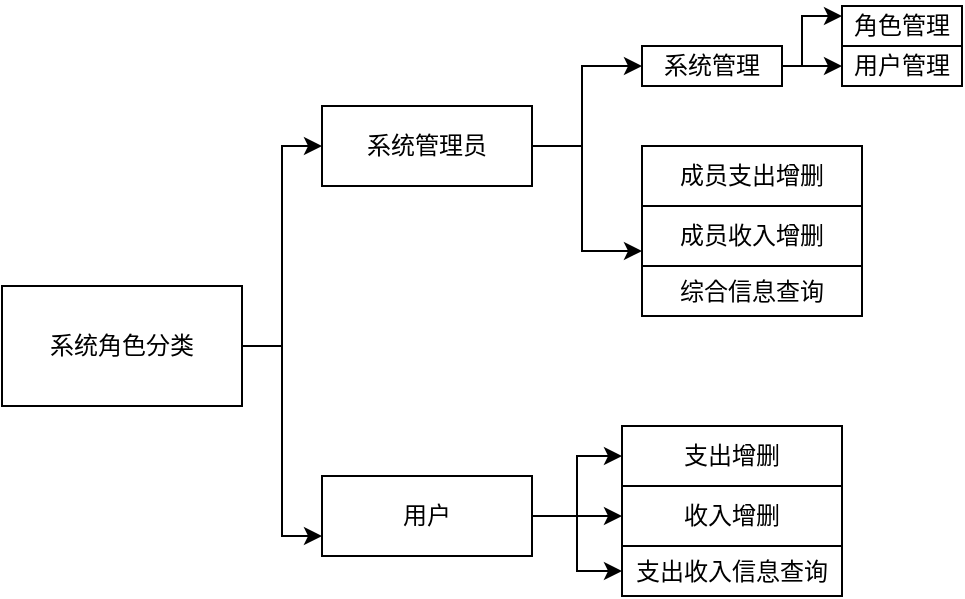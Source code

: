 <mxfile version="20.2.3" type="device"><diagram id="jcVxJ2mAlrjXUOfsxJUv" name="Page-1"><mxGraphModel dx="908" dy="596" grid="1" gridSize="10" guides="1" tooltips="1" connect="1" arrows="1" fold="1" page="1" pageScale="1" pageWidth="850" pageHeight="1100" math="0" shadow="0"><root><mxCell id="0"/><mxCell id="1" parent="0"/><mxCell id="hdWjWRT1kwjp4Hc_0IYh-14" style="edgeStyle=orthogonalEdgeStyle;rounded=0;orthogonalLoop=1;jettySize=auto;html=1;exitX=1;exitY=0.5;exitDx=0;exitDy=0;entryX=0;entryY=0.5;entryDx=0;entryDy=0;" parent="1" source="hdWjWRT1kwjp4Hc_0IYh-1" target="hdWjWRT1kwjp4Hc_0IYh-4" edge="1"><mxGeometry relative="1" as="geometry"/></mxCell><mxCell id="hdWjWRT1kwjp4Hc_0IYh-24" style="edgeStyle=orthogonalEdgeStyle;rounded=0;orthogonalLoop=1;jettySize=auto;html=1;exitX=1;exitY=0.5;exitDx=0;exitDy=0;entryX=0;entryY=0.75;entryDx=0;entryDy=0;" parent="1" source="hdWjWRT1kwjp4Hc_0IYh-1" target="hdWjWRT1kwjp4Hc_0IYh-16" edge="1"><mxGeometry relative="1" as="geometry"/></mxCell><mxCell id="hdWjWRT1kwjp4Hc_0IYh-1" value="系统角色分类" style="rounded=0;whiteSpace=wrap;html=1;" parent="1" vertex="1"><mxGeometry x="160" y="160" width="120" height="60" as="geometry"/></mxCell><mxCell id="hdWjWRT1kwjp4Hc_0IYh-13" style="edgeStyle=orthogonalEdgeStyle;rounded=0;orthogonalLoop=1;jettySize=auto;html=1;exitX=1;exitY=0.5;exitDx=0;exitDy=0;entryX=0;entryY=0.5;entryDx=0;entryDy=0;" parent="1" source="hdWjWRT1kwjp4Hc_0IYh-4" target="hdWjWRT1kwjp4Hc_0IYh-6" edge="1"><mxGeometry relative="1" as="geometry"><Array as="points"><mxPoint x="450" y="90"/><mxPoint x="450" y="50"/></Array></mxGeometry></mxCell><mxCell id="fiRREoQHX4UvIjG7kA35-7" style="edgeStyle=orthogonalEdgeStyle;rounded=0;orthogonalLoop=1;jettySize=auto;html=1;exitX=1;exitY=0.5;exitDx=0;exitDy=0;entryX=0;entryY=0.75;entryDx=0;entryDy=0;" edge="1" parent="1" source="hdWjWRT1kwjp4Hc_0IYh-4" target="fiRREoQHX4UvIjG7kA35-5"><mxGeometry relative="1" as="geometry"><Array as="points"><mxPoint x="450" y="90"/><mxPoint x="450" y="143"/></Array></mxGeometry></mxCell><mxCell id="hdWjWRT1kwjp4Hc_0IYh-4" value="系统管理员" style="rounded=0;whiteSpace=wrap;html=1;" parent="1" vertex="1"><mxGeometry x="320" y="70" width="105" height="40" as="geometry"/></mxCell><mxCell id="hdWjWRT1kwjp4Hc_0IYh-11" value="" style="group" parent="1" vertex="1" connectable="0"><mxGeometry x="480" y="20" width="160" height="40" as="geometry"/></mxCell><mxCell id="hdWjWRT1kwjp4Hc_0IYh-6" value="系统管理" style="rounded=0;whiteSpace=wrap;html=1;" parent="hdWjWRT1kwjp4Hc_0IYh-11" vertex="1"><mxGeometry y="20" width="70" height="20" as="geometry"/></mxCell><mxCell id="hdWjWRT1kwjp4Hc_0IYh-7" value="角色管理" style="rounded=0;whiteSpace=wrap;html=1;" parent="hdWjWRT1kwjp4Hc_0IYh-11" vertex="1"><mxGeometry x="100" width="60" height="20" as="geometry"/></mxCell><mxCell id="hdWjWRT1kwjp4Hc_0IYh-9" style="edgeStyle=orthogonalEdgeStyle;rounded=0;orthogonalLoop=1;jettySize=auto;html=1;exitX=1;exitY=0.5;exitDx=0;exitDy=0;entryX=0;entryY=0.25;entryDx=0;entryDy=0;" parent="hdWjWRT1kwjp4Hc_0IYh-11" source="hdWjWRT1kwjp4Hc_0IYh-6" target="hdWjWRT1kwjp4Hc_0IYh-7" edge="1"><mxGeometry relative="1" as="geometry"><Array as="points"><mxPoint x="80" y="30"/><mxPoint x="80" y="5"/></Array></mxGeometry></mxCell><mxCell id="hdWjWRT1kwjp4Hc_0IYh-8" value="用户管理" style="rounded=0;whiteSpace=wrap;html=1;" parent="hdWjWRT1kwjp4Hc_0IYh-11" vertex="1"><mxGeometry x="100" y="20" width="60" height="20" as="geometry"/></mxCell><mxCell id="hdWjWRT1kwjp4Hc_0IYh-10" style="edgeStyle=orthogonalEdgeStyle;rounded=0;orthogonalLoop=1;jettySize=auto;html=1;exitX=1;exitY=0.5;exitDx=0;exitDy=0;entryX=0;entryY=0.5;entryDx=0;entryDy=0;" parent="hdWjWRT1kwjp4Hc_0IYh-11" source="hdWjWRT1kwjp4Hc_0IYh-6" target="hdWjWRT1kwjp4Hc_0IYh-8" edge="1"><mxGeometry relative="1" as="geometry"><Array as="points"><mxPoint x="80" y="30"/><mxPoint x="80" y="30"/></Array></mxGeometry></mxCell><mxCell id="hdWjWRT1kwjp4Hc_0IYh-25" value="" style="group" parent="1" vertex="1" connectable="0"><mxGeometry x="320" y="230" width="260" height="85" as="geometry"/></mxCell><mxCell id="hdWjWRT1kwjp4Hc_0IYh-16" value="用户" style="rounded=0;whiteSpace=wrap;html=1;" parent="hdWjWRT1kwjp4Hc_0IYh-25" vertex="1"><mxGeometry y="25" width="105" height="40" as="geometry"/></mxCell><mxCell id="hdWjWRT1kwjp4Hc_0IYh-17" value="支出增删" style="rounded=0;whiteSpace=wrap;html=1;" parent="hdWjWRT1kwjp4Hc_0IYh-25" vertex="1"><mxGeometry x="150" width="110" height="30" as="geometry"/></mxCell><mxCell id="hdWjWRT1kwjp4Hc_0IYh-21" style="edgeStyle=orthogonalEdgeStyle;rounded=0;orthogonalLoop=1;jettySize=auto;html=1;exitX=1;exitY=0.5;exitDx=0;exitDy=0;entryX=0;entryY=0.5;entryDx=0;entryDy=0;" parent="hdWjWRT1kwjp4Hc_0IYh-25" source="hdWjWRT1kwjp4Hc_0IYh-16" target="hdWjWRT1kwjp4Hc_0IYh-17" edge="1"><mxGeometry relative="1" as="geometry"/></mxCell><mxCell id="hdWjWRT1kwjp4Hc_0IYh-18" value="收入增删" style="rounded=0;whiteSpace=wrap;html=1;" parent="hdWjWRT1kwjp4Hc_0IYh-25" vertex="1"><mxGeometry x="150" y="30" width="110" height="30" as="geometry"/></mxCell><mxCell id="hdWjWRT1kwjp4Hc_0IYh-22" style="edgeStyle=orthogonalEdgeStyle;rounded=0;orthogonalLoop=1;jettySize=auto;html=1;exitX=1;exitY=0.5;exitDx=0;exitDy=0;" parent="hdWjWRT1kwjp4Hc_0IYh-25" source="hdWjWRT1kwjp4Hc_0IYh-16" target="hdWjWRT1kwjp4Hc_0IYh-18" edge="1"><mxGeometry relative="1" as="geometry"/></mxCell><mxCell id="hdWjWRT1kwjp4Hc_0IYh-19" value="支出收入信息查询" style="rounded=0;whiteSpace=wrap;html=1;" parent="hdWjWRT1kwjp4Hc_0IYh-25" vertex="1"><mxGeometry x="150" y="60" width="110" height="25" as="geometry"/></mxCell><mxCell id="hdWjWRT1kwjp4Hc_0IYh-23" style="edgeStyle=orthogonalEdgeStyle;rounded=0;orthogonalLoop=1;jettySize=auto;html=1;exitX=1;exitY=0.5;exitDx=0;exitDy=0;entryX=0;entryY=0.5;entryDx=0;entryDy=0;" parent="hdWjWRT1kwjp4Hc_0IYh-25" source="hdWjWRT1kwjp4Hc_0IYh-16" target="hdWjWRT1kwjp4Hc_0IYh-19" edge="1"><mxGeometry relative="1" as="geometry"/></mxCell><mxCell id="fiRREoQHX4UvIjG7kA35-4" value="成员支出增删" style="rounded=0;whiteSpace=wrap;html=1;" vertex="1" parent="1"><mxGeometry x="480" y="90" width="110" height="30" as="geometry"/></mxCell><mxCell id="fiRREoQHX4UvIjG7kA35-5" value="成员收入增删" style="rounded=0;whiteSpace=wrap;html=1;" vertex="1" parent="1"><mxGeometry x="480" y="120" width="110" height="30" as="geometry"/></mxCell><mxCell id="fiRREoQHX4UvIjG7kA35-6" value="综合信息查询" style="rounded=0;whiteSpace=wrap;html=1;" vertex="1" parent="1"><mxGeometry x="480" y="150" width="110" height="25" as="geometry"/></mxCell></root></mxGraphModel></diagram></mxfile>